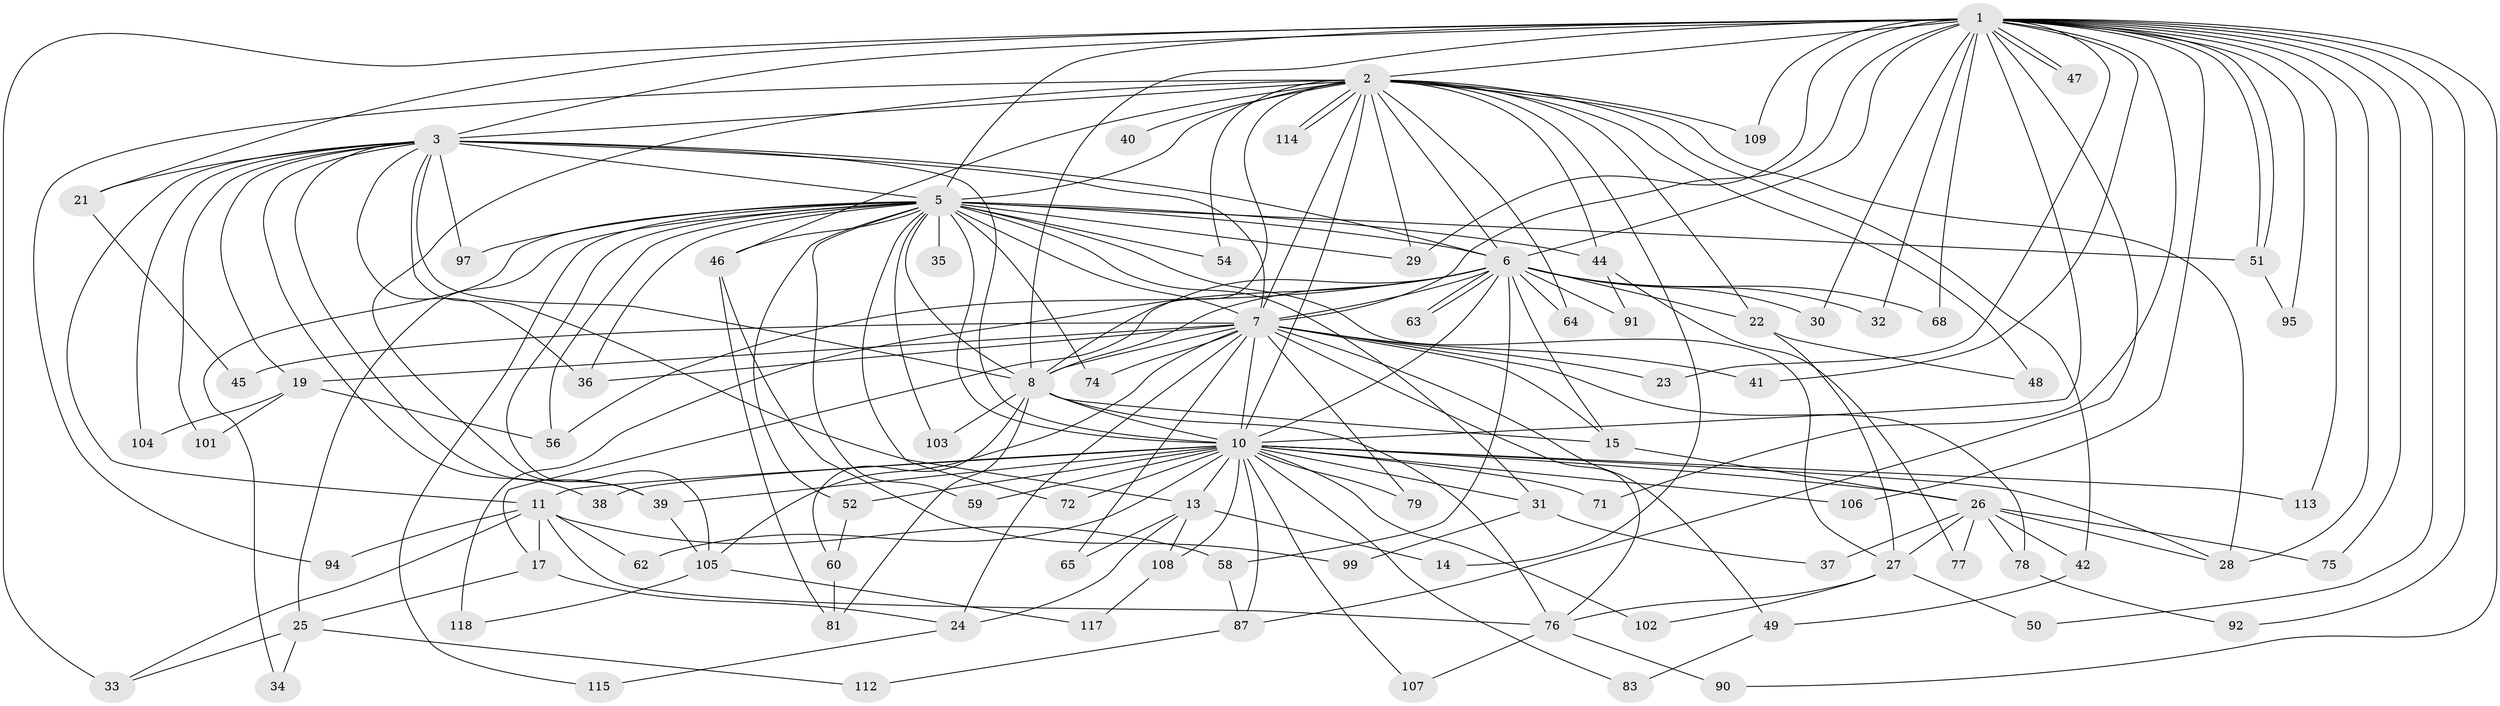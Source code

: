 // original degree distribution, {33: 0.00847457627118644, 17: 0.00847457627118644, 20: 0.00847457627118644, 23: 0.01694915254237288, 22: 0.00847457627118644, 24: 0.00847457627118644, 14: 0.00847457627118644, 19: 0.00847457627118644, 26: 0.00847457627118644, 9: 0.00847457627118644, 8: 0.01694915254237288, 7: 0.01694915254237288, 2: 0.5508474576271186, 4: 0.09322033898305085, 3: 0.2033898305084746, 5: 0.01694915254237288, 6: 0.00847457627118644}
// Generated by graph-tools (version 1.1) at 2025/41/03/06/25 10:41:42]
// undirected, 88 vertices, 202 edges
graph export_dot {
graph [start="1"]
  node [color=gray90,style=filled];
  1 [super="+18"];
  2 [super="+4"];
  3 [super="+43"];
  5 [super="+9"];
  6 [super="+69"];
  7 [super="+93"];
  8 [super="+85"];
  10 [super="+12"];
  11 [super="+110"];
  13 [super="+16"];
  14;
  15;
  17 [super="+20"];
  19 [super="+82"];
  21;
  22;
  23;
  24 [super="+80"];
  25 [super="+55"];
  26 [super="+61"];
  27 [super="+73"];
  28 [super="+67"];
  29 [super="+70"];
  30;
  31 [super="+57"];
  32;
  33 [super="+100"];
  34;
  35;
  36 [super="+66"];
  37;
  38;
  39 [super="+86"];
  40;
  41;
  42;
  44;
  45;
  46 [super="+84"];
  47;
  48 [super="+98"];
  49;
  50;
  51 [super="+53"];
  52;
  54;
  56 [super="+88"];
  58;
  59;
  60;
  62;
  63;
  64;
  65;
  68;
  71;
  72;
  74;
  75;
  76 [super="+89"];
  77;
  78;
  79;
  81 [super="+96"];
  83;
  87 [super="+111"];
  90;
  91;
  92;
  94;
  95;
  97;
  99;
  101;
  102;
  103;
  104;
  105 [super="+116"];
  106;
  107;
  108;
  109;
  112;
  113;
  114;
  115;
  117;
  118;
  1 -- 2 [weight=3];
  1 -- 3;
  1 -- 5 [weight=2];
  1 -- 6;
  1 -- 7;
  1 -- 8;
  1 -- 10;
  1 -- 23;
  1 -- 29;
  1 -- 30;
  1 -- 32;
  1 -- 33 [weight=2];
  1 -- 41;
  1 -- 47;
  1 -- 47;
  1 -- 50;
  1 -- 51;
  1 -- 51;
  1 -- 68;
  1 -- 71;
  1 -- 75;
  1 -- 87;
  1 -- 90;
  1 -- 92;
  1 -- 95;
  1 -- 106;
  1 -- 109;
  1 -- 113;
  1 -- 21;
  1 -- 28;
  2 -- 3 [weight=2];
  2 -- 5 [weight=4];
  2 -- 6 [weight=3];
  2 -- 7 [weight=2];
  2 -- 8 [weight=2];
  2 -- 10 [weight=3];
  2 -- 39;
  2 -- 44;
  2 -- 46 [weight=2];
  2 -- 94;
  2 -- 114;
  2 -- 114;
  2 -- 64;
  2 -- 14;
  2 -- 22;
  2 -- 28;
  2 -- 40;
  2 -- 42;
  2 -- 109;
  2 -- 48 [weight=2];
  2 -- 54;
  2 -- 29;
  3 -- 5 [weight=3];
  3 -- 6;
  3 -- 7;
  3 -- 8;
  3 -- 10;
  3 -- 11;
  3 -- 13;
  3 -- 19;
  3 -- 21;
  3 -- 36;
  3 -- 38;
  3 -- 97;
  3 -- 101;
  3 -- 104;
  3 -- 39;
  5 -- 6 [weight=2];
  5 -- 7 [weight=2];
  5 -- 8 [weight=2];
  5 -- 10 [weight=2];
  5 -- 25;
  5 -- 29;
  5 -- 31 [weight=2];
  5 -- 34;
  5 -- 35 [weight=2];
  5 -- 36;
  5 -- 44;
  5 -- 54;
  5 -- 56;
  5 -- 59;
  5 -- 97;
  5 -- 72;
  5 -- 74;
  5 -- 103;
  5 -- 105;
  5 -- 115;
  5 -- 52;
  5 -- 51;
  5 -- 46;
  5 -- 27;
  6 -- 7;
  6 -- 8;
  6 -- 10;
  6 -- 15;
  6 -- 17;
  6 -- 22;
  6 -- 30;
  6 -- 32;
  6 -- 56;
  6 -- 58;
  6 -- 63;
  6 -- 63;
  6 -- 64;
  6 -- 68;
  6 -- 91;
  6 -- 118;
  7 -- 8;
  7 -- 10 [weight=2];
  7 -- 15;
  7 -- 19;
  7 -- 23;
  7 -- 24;
  7 -- 41;
  7 -- 45;
  7 -- 49;
  7 -- 65;
  7 -- 74;
  7 -- 76;
  7 -- 78;
  7 -- 79;
  7 -- 105;
  7 -- 36;
  8 -- 10;
  8 -- 60;
  8 -- 76;
  8 -- 103;
  8 -- 81;
  8 -- 15;
  10 -- 11;
  10 -- 26;
  10 -- 28;
  10 -- 39;
  10 -- 52;
  10 -- 59;
  10 -- 62;
  10 -- 71;
  10 -- 72;
  10 -- 83;
  10 -- 87;
  10 -- 106;
  10 -- 108;
  10 -- 113;
  10 -- 102;
  10 -- 38;
  10 -- 107;
  10 -- 13 [weight=2];
  10 -- 79;
  10 -- 31;
  11 -- 17 [weight=2];
  11 -- 33;
  11 -- 58;
  11 -- 62;
  11 -- 94;
  11 -- 76;
  13 -- 14;
  13 -- 24;
  13 -- 65;
  13 -- 108;
  15 -- 26;
  17 -- 24;
  17 -- 25;
  19 -- 101;
  19 -- 104;
  19 -- 56;
  21 -- 45;
  22 -- 27;
  22 -- 48;
  24 -- 115;
  25 -- 34;
  25 -- 112;
  25 -- 33;
  26 -- 27;
  26 -- 37;
  26 -- 42;
  26 -- 75;
  26 -- 78;
  26 -- 28;
  26 -- 77;
  27 -- 50;
  27 -- 76;
  27 -- 102;
  31 -- 37;
  31 -- 99;
  39 -- 105;
  42 -- 49;
  44 -- 77;
  44 -- 91;
  46 -- 81;
  46 -- 99;
  49 -- 83;
  51 -- 95;
  52 -- 60;
  58 -- 87;
  60 -- 81;
  76 -- 90;
  76 -- 107;
  78 -- 92;
  87 -- 112;
  105 -- 117;
  105 -- 118;
  108 -- 117;
}
